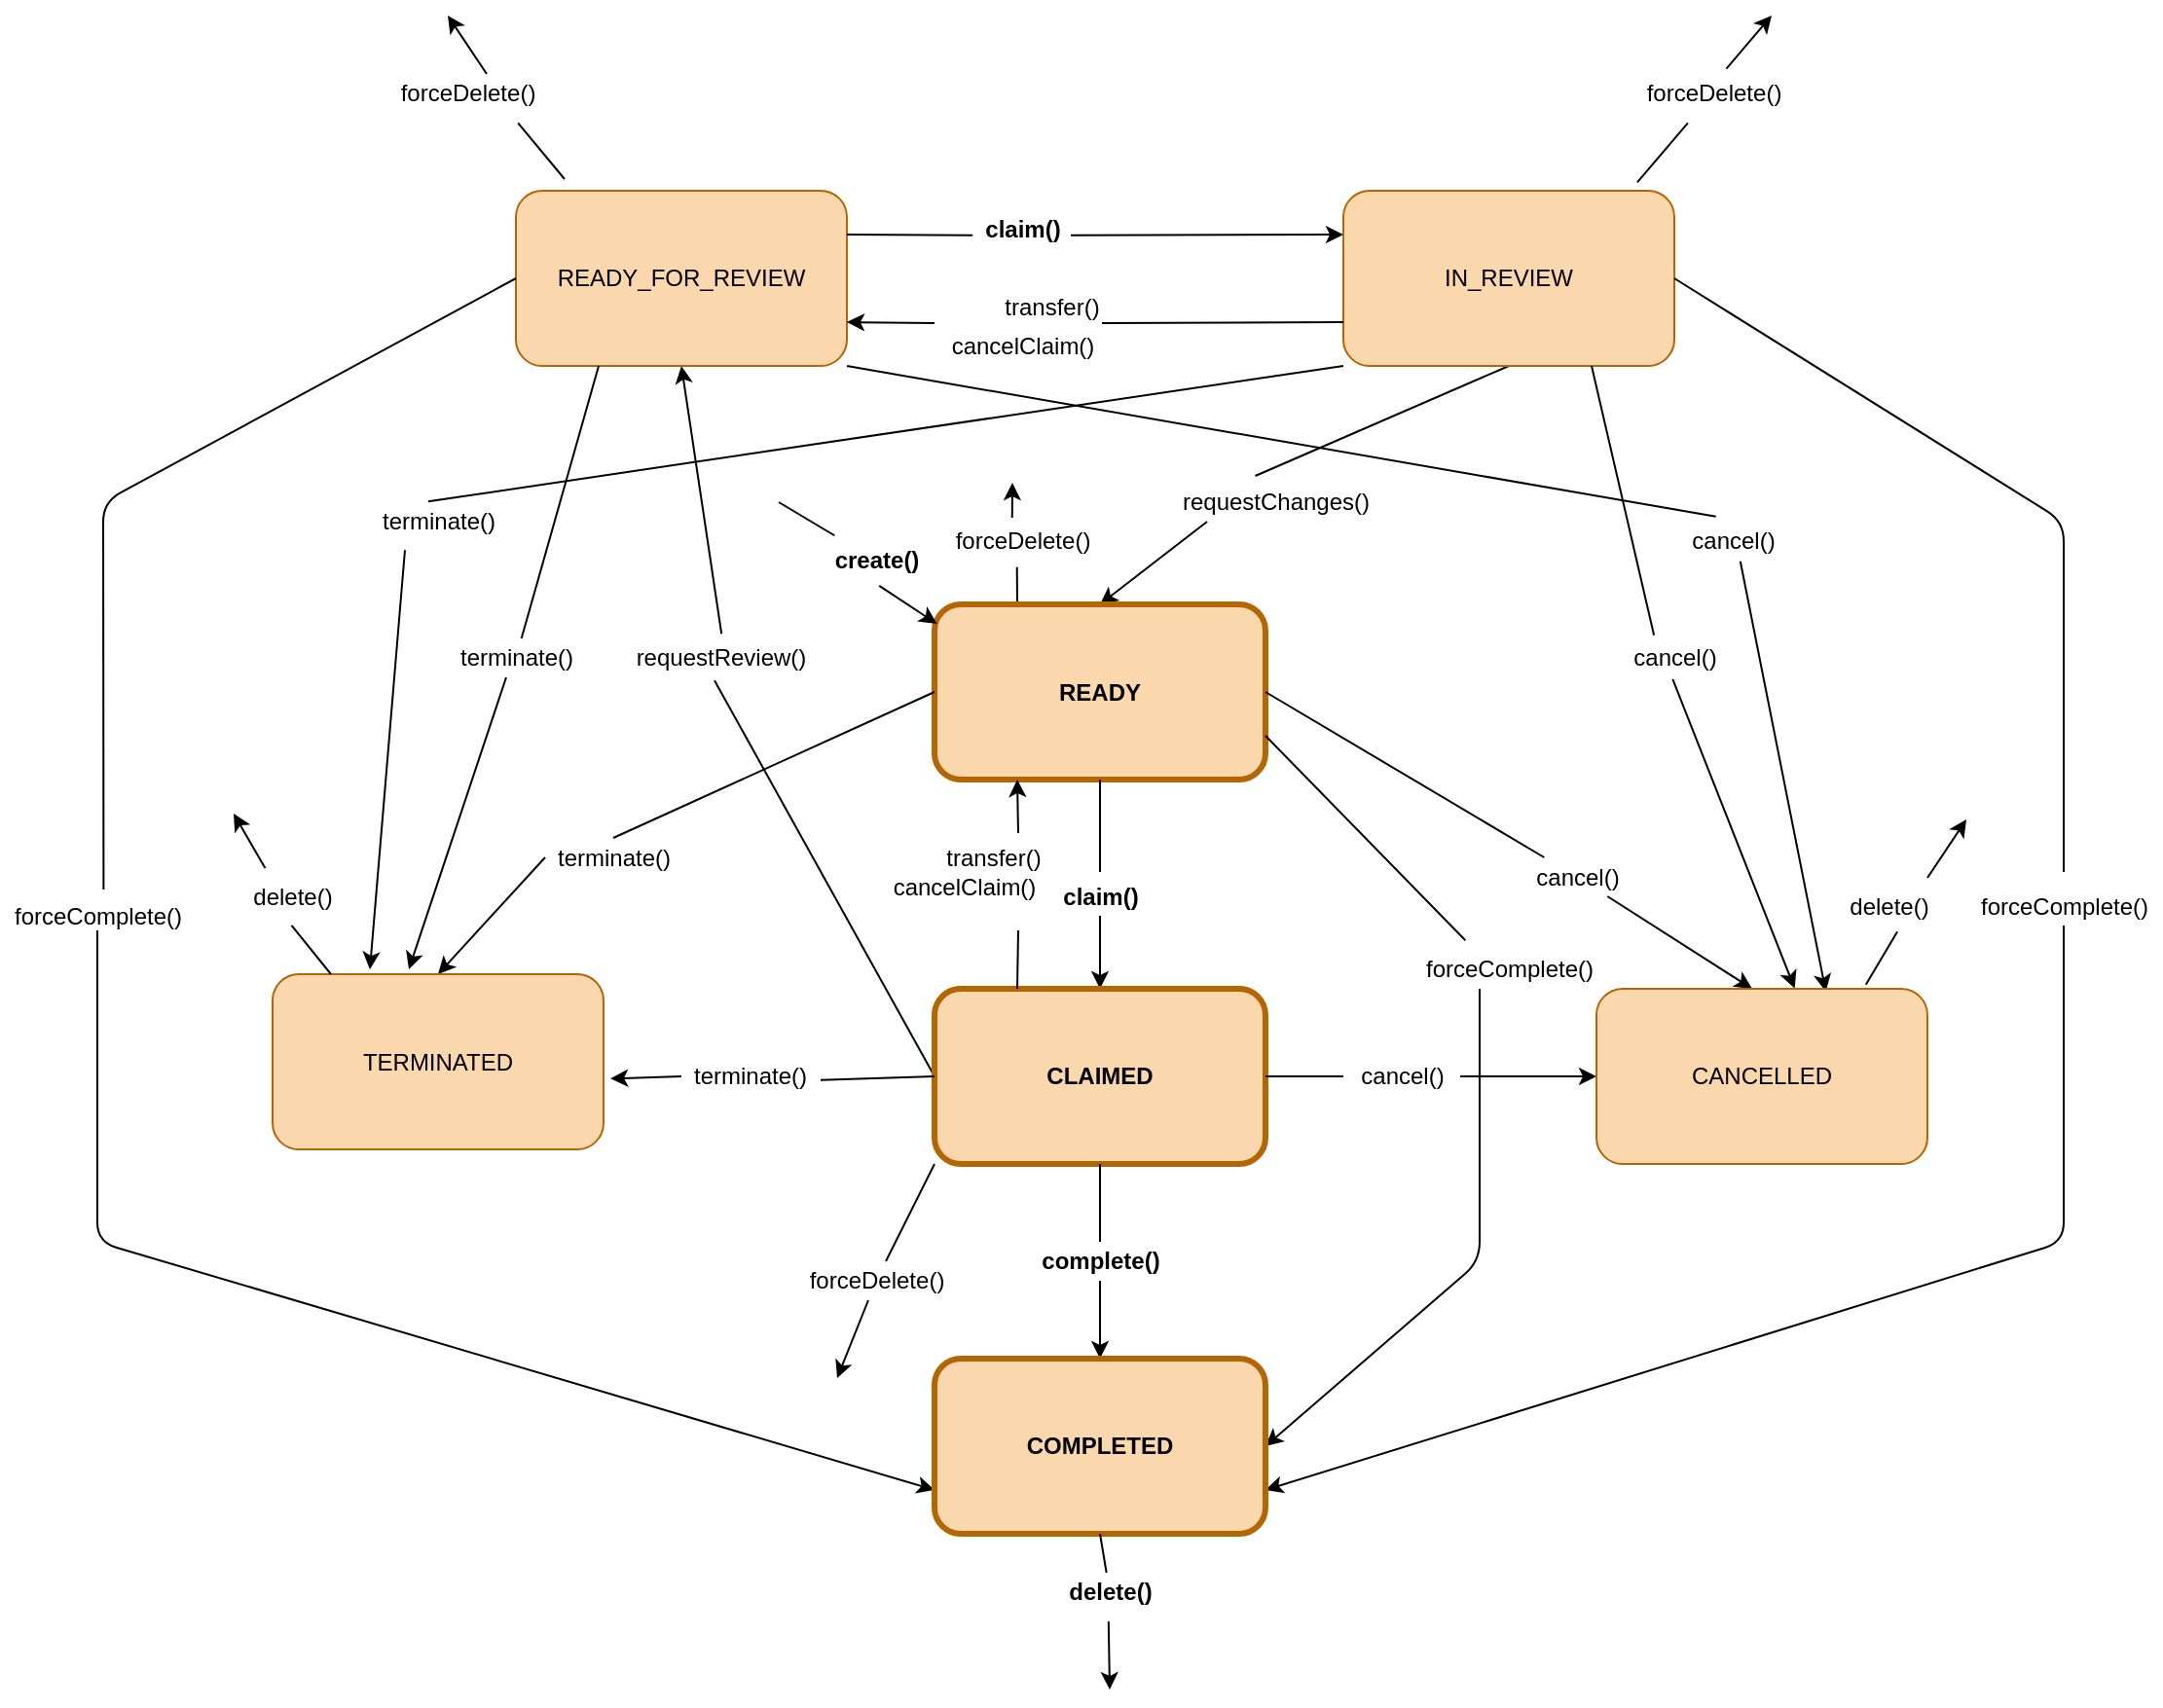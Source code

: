 <mxfile>
    <diagram id="PnNwpbYG1peqZBWpXUGm" name="Page-1">
        <mxGraphModel dx="2314" dy="2202" grid="1" gridSize="10" guides="1" tooltips="1" connect="1" arrows="1" fold="1" page="1" pageScale="1" pageWidth="827" pageHeight="1169" math="0" shadow="0">
            <root>
                <mxCell id="0"/>
                <mxCell id="1" parent="0"/>
                <mxCell id="117" style="edgeStyle=none;html=1;exitX=0.625;exitY=0;exitDx=0;exitDy=0;startArrow=none;startFill=0;endArrow=classic;endFill=1;exitPerimeter=0;" parent="1" source="148" edge="1">
                    <mxGeometry relative="1" as="geometry">
                        <mxPoint x="-150" y="-130" as="targetPoint"/>
                    </mxGeometry>
                </mxCell>
                <mxCell id="155" style="edgeStyle=none;html=1;exitX=1;exitY=0.646;exitDx=0;exitDy=0;entryX=0;entryY=0.25;entryDx=0;entryDy=0;startArrow=none;exitPerimeter=0;" edge="1" parent="1" source="160" target="14">
                    <mxGeometry relative="1" as="geometry"/>
                </mxCell>
                <mxCell id="163" style="edgeStyle=none;html=1;exitX=0.5;exitY=1;exitDx=0;exitDy=0;entryX=0.506;entryY=-0.119;entryDx=0;entryDy=0;entryPerimeter=0;endArrow=none;endFill=0;startArrow=classic;startFill=1;" edge="1" parent="1" source="6" target="31">
                    <mxGeometry relative="1" as="geometry"/>
                </mxCell>
                <mxCell id="175" style="edgeStyle=none;html=1;exitX=0.565;exitY=1.018;exitDx=0;exitDy=0;entryX=0.693;entryY=0.016;entryDx=0;entryDy=0;entryPerimeter=0;startArrow=none;startFill=0;endArrow=classic;endFill=1;exitPerimeter=0;" edge="1" parent="1" source="190" target="17">
                    <mxGeometry relative="1" as="geometry">
                        <Array as="points"/>
                    </mxGeometry>
                </mxCell>
                <mxCell id="196" style="edgeStyle=none;html=1;startArrow=none;startFill=0;endArrow=classic;endFill=1;" edge="1" parent="1">
                    <mxGeometry relative="1" as="geometry">
                        <mxPoint x="-120" y="210" as="sourcePoint"/>
                        <mxPoint x="-170" y="360" as="targetPoint"/>
                    </mxGeometry>
                </mxCell>
                <mxCell id="205" style="edgeStyle=none;html=1;entryX=0;entryY=0.75;entryDx=0;entryDy=0;startArrow=none;startFill=0;endArrow=classic;endFill=1;" edge="1" parent="1" target="15">
                    <mxGeometry relative="1" as="geometry">
                        <mxPoint x="-330" y="340" as="sourcePoint"/>
                        <Array as="points">
                            <mxPoint x="-330" y="340"/>
                            <mxPoint x="-330" y="500"/>
                        </Array>
                    </mxGeometry>
                </mxCell>
                <mxCell id="6" value="READY_FOR_REVIEW" style="rounded=1;whiteSpace=wrap;html=1;fillColor=#fad7ac;strokeColor=#b46504;" parent="1" vertex="1">
                    <mxGeometry x="-115" y="-40" width="170" height="90" as="geometry"/>
                </mxCell>
                <mxCell id="20" style="edgeStyle=none;html=1;exitX=0.5;exitY=1;exitDx=0;exitDy=0;entryX=0.5;entryY=0;entryDx=0;entryDy=0;startArrow=none;" parent="1" source="21" target="13" edge="1">
                    <mxGeometry relative="1" as="geometry"/>
                </mxCell>
                <mxCell id="112" style="edgeStyle=none;html=1;exitX=0.144;exitY=-0.144;exitDx=0;exitDy=0;startArrow=none;startFill=1;endArrow=none;endFill=0;exitPerimeter=0;" parent="1" source="113" edge="1">
                    <mxGeometry relative="1" as="geometry">
                        <mxPoint x="20" y="120" as="targetPoint"/>
                        <mxPoint x="81.55" y="128.72" as="sourcePoint"/>
                    </mxGeometry>
                </mxCell>
                <mxCell id="165" style="edgeStyle=none;html=1;exitX=0.5;exitY=0;exitDx=0;exitDy=0;startArrow=classic;startFill=1;endArrow=none;endFill=0;" edge="1" parent="1" source="12">
                    <mxGeometry relative="1" as="geometry">
                        <mxPoint x="240" y="130" as="targetPoint"/>
                    </mxGeometry>
                </mxCell>
                <mxCell id="168" style="edgeStyle=none;html=1;startArrow=none;startFill=0;endArrow=classic;endFill=1;" edge="1" parent="1" source="182">
                    <mxGeometry relative="1" as="geometry">
                        <mxPoint x="520" y="370" as="targetPoint"/>
                    </mxGeometry>
                </mxCell>
                <mxCell id="169" style="edgeStyle=none;html=1;exitX=0;exitY=0.5;exitDx=0;exitDy=0;entryX=0.5;entryY=0;entryDx=0;entryDy=0;startArrow=none;startFill=0;endArrow=classic;endFill=1;" edge="1" parent="1" source="199" target="16">
                    <mxGeometry relative="1" as="geometry"/>
                </mxCell>
                <mxCell id="172" style="edgeStyle=none;html=1;entryX=1;entryY=0.5;entryDx=0;entryDy=0;startArrow=none;startFill=0;endArrow=classic;endFill=1;" edge="1" parent="1" target="15">
                    <mxGeometry relative="1" as="geometry">
                        <mxPoint x="380" y="370" as="sourcePoint"/>
                        <Array as="points">
                            <mxPoint x="380" y="510"/>
                        </Array>
                    </mxGeometry>
                </mxCell>
                <mxCell id="179" style="edgeStyle=none;html=1;exitX=0.25;exitY=0;exitDx=0;exitDy=0;entryX=0.467;entryY=1.168;entryDx=0;entryDy=0;entryPerimeter=0;startArrow=none;startFill=0;endArrow=none;endFill=0;" edge="1" parent="1" source="12" target="178">
                    <mxGeometry relative="1" as="geometry"/>
                </mxCell>
                <mxCell id="12" value="&lt;b&gt;READY&lt;/b&gt;" style="rounded=1;whiteSpace=wrap;html=1;fillColor=#fad7ac;strokeColor=#b46504;strokeWidth=3;" parent="1" vertex="1">
                    <mxGeometry x="100" y="172.5" width="170" height="90" as="geometry"/>
                </mxCell>
                <mxCell id="45" style="edgeStyle=none;html=1;entryX=0.25;entryY=1;entryDx=0;entryDy=0;startArrow=none;" parent="1" target="12" edge="1">
                    <mxGeometry relative="1" as="geometry">
                        <mxPoint x="143" y="290" as="sourcePoint"/>
                    </mxGeometry>
                </mxCell>
                <mxCell id="120" style="edgeStyle=none;html=1;startArrow=none;startFill=0;endArrow=classic;endFill=1;" parent="1" source="135" edge="1">
                    <mxGeometry relative="1" as="geometry">
                        <mxPoint x="50" y="570" as="targetPoint"/>
                    </mxGeometry>
                </mxCell>
                <mxCell id="162" style="edgeStyle=none;html=1;exitX=0;exitY=0.5;exitDx=0;exitDy=0;entryX=0.47;entryY=1.081;entryDx=0;entryDy=0;entryPerimeter=0;endArrow=none;endFill=0;" edge="1" parent="1" source="13" target="31">
                    <mxGeometry relative="1" as="geometry"/>
                </mxCell>
                <mxCell id="170" style="edgeStyle=none;html=1;exitX=0;exitY=0.5;exitDx=0;exitDy=0;entryX=1.021;entryY=0.596;entryDx=0;entryDy=0;entryPerimeter=0;startArrow=none;startFill=0;endArrow=classic;endFill=1;" edge="1" parent="1" source="201" target="16">
                    <mxGeometry relative="1" as="geometry"/>
                </mxCell>
                <mxCell id="171" style="edgeStyle=none;html=1;exitX=1;exitY=0.5;exitDx=0;exitDy=0;entryX=0;entryY=0.5;entryDx=0;entryDy=0;startArrow=none;startFill=0;endArrow=classic;endFill=1;" edge="1" parent="1" source="184" target="17">
                    <mxGeometry relative="1" as="geometry"/>
                </mxCell>
                <mxCell id="211" style="edgeStyle=none;html=1;exitX=0.5;exitY=1;exitDx=0;exitDy=0;startArrow=none;startFill=0;endArrow=classic;endFill=1;" edge="1" parent="1" source="212" target="15">
                    <mxGeometry relative="1" as="geometry"/>
                </mxCell>
                <mxCell id="13" value="&lt;b&gt;CLAIMED&lt;/b&gt;" style="rounded=1;whiteSpace=wrap;html=1;fillColor=#fad7ac;strokeColor=#b46504;strokeWidth=3;" parent="1" vertex="1">
                    <mxGeometry x="100" y="370" width="170" height="90" as="geometry"/>
                </mxCell>
                <mxCell id="118" style="edgeStyle=none;html=1;startArrow=none;startFill=0;endArrow=classic;endFill=1;exitX=0.584;exitY=-0.134;exitDx=0;exitDy=0;exitPerimeter=0;" parent="1" source="150" edge="1">
                    <mxGeometry relative="1" as="geometry">
                        <mxPoint x="530" y="-130" as="targetPoint"/>
                        <mxPoint x="450" y="-100" as="sourcePoint"/>
                    </mxGeometry>
                </mxCell>
                <mxCell id="156" style="edgeStyle=none;html=1;entryX=1;entryY=0.75;entryDx=0;entryDy=0;startArrow=none;" edge="1" parent="1" target="6">
                    <mxGeometry relative="1" as="geometry">
                        <mxPoint x="100" y="28" as="sourcePoint"/>
                    </mxGeometry>
                </mxCell>
                <mxCell id="166" style="edgeStyle=none;html=1;exitX=0.5;exitY=1;exitDx=0;exitDy=0;entryX=0.407;entryY=-0.174;entryDx=0;entryDy=0;entryPerimeter=0;startArrow=none;startFill=0;endArrow=none;endFill=0;" edge="1" parent="1" source="14" target="40">
                    <mxGeometry relative="1" as="geometry"/>
                </mxCell>
                <mxCell id="174" style="edgeStyle=none;html=1;startArrow=none;startFill=0;endArrow=classic;endFill=1;exitX=0.486;exitY=1.048;exitDx=0;exitDy=0;exitPerimeter=0;entryX=0.599;entryY=-0.002;entryDx=0;entryDy=0;entryPerimeter=0;" edge="1" parent="1" source="186" target="17">
                    <mxGeometry relative="1" as="geometry">
                        <mxPoint x="470" y="200" as="sourcePoint"/>
                        <mxPoint x="530" y="360" as="targetPoint"/>
                        <Array as="points"/>
                    </mxGeometry>
                </mxCell>
                <mxCell id="176" style="edgeStyle=none;html=1;exitX=0.257;exitY=1.231;exitDx=0;exitDy=0;startArrow=none;startFill=0;endArrow=classic;endFill=1;exitPerimeter=0;" edge="1" parent="1" source="193">
                    <mxGeometry relative="1" as="geometry">
                        <mxPoint x="-190" y="360" as="targetPoint"/>
                        <Array as="points"/>
                    </mxGeometry>
                </mxCell>
                <mxCell id="204" style="edgeStyle=none;html=1;entryX=1;entryY=0.75;entryDx=0;entryDy=0;startArrow=none;startFill=0;endArrow=classic;endFill=1;" edge="1" parent="1" source="206" target="15">
                    <mxGeometry relative="1" as="geometry">
                        <mxPoint x="690" y="340" as="sourcePoint"/>
                        <Array as="points">
                            <mxPoint x="680" y="500"/>
                        </Array>
                    </mxGeometry>
                </mxCell>
                <mxCell id="14" value="IN_REVIEW" style="rounded=1;whiteSpace=wrap;html=1;fillColor=#fad7ac;strokeColor=#b46504;" parent="1" vertex="1">
                    <mxGeometry x="310" y="-40" width="170" height="90" as="geometry"/>
                </mxCell>
                <mxCell id="121" style="edgeStyle=none;html=1;startArrow=none;startFill=0;endArrow=classic;endFill=1;exitX=0.49;exitY=1.253;exitDx=0;exitDy=0;exitPerimeter=0;" parent="1" source="132" edge="1">
                    <mxGeometry relative="1" as="geometry">
                        <mxPoint x="190" y="730" as="targetPoint"/>
                        <mxPoint x="190" y="710" as="sourcePoint"/>
                    </mxGeometry>
                </mxCell>
                <mxCell id="15" value="&lt;b&gt;COMPLETED&lt;/b&gt;" style="rounded=1;whiteSpace=wrap;html=1;fillColor=#fad7ac;strokeColor=#b46504;strokeWidth=3;" parent="1" vertex="1">
                    <mxGeometry x="100" y="560" width="170" height="90" as="geometry"/>
                </mxCell>
                <mxCell id="124" style="edgeStyle=none;html=1;startArrow=none;startFill=0;endArrow=classic;endFill=1;exitX=0.27;exitY=-0.224;exitDx=0;exitDy=0;exitPerimeter=0;" parent="1" edge="1" source="145">
                    <mxGeometry relative="1" as="geometry">
                        <mxPoint x="-260" y="280" as="targetPoint"/>
                        <mxPoint x="-210" y="312.5" as="sourcePoint"/>
                    </mxGeometry>
                </mxCell>
                <mxCell id="16" value="TERMINATED" style="rounded=1;whiteSpace=wrap;html=1;fillColor=#fad7ac;strokeColor=#b46504;" parent="1" vertex="1">
                    <mxGeometry x="-240" y="362.5" width="170" height="90" as="geometry"/>
                </mxCell>
                <mxCell id="123" style="edgeStyle=none;html=1;startArrow=none;startFill=0;endArrow=classic;endFill=1;" parent="1" edge="1">
                    <mxGeometry relative="1" as="geometry">
                        <mxPoint x="630" y="283" as="targetPoint"/>
                        <mxPoint x="610" y="313" as="sourcePoint"/>
                    </mxGeometry>
                </mxCell>
                <mxCell id="17" value="CANCELLED" style="rounded=1;whiteSpace=wrap;html=1;fillColor=#fad7ac;strokeColor=#b46504;" parent="1" vertex="1">
                    <mxGeometry x="440" y="370" width="170" height="90" as="geometry"/>
                </mxCell>
                <mxCell id="46" value="cancelClaim()" style="text;html=1;align=center;verticalAlign=middle;resizable=0;points=[];autosize=1;strokeColor=none;fillColor=none;" parent="1" vertex="1">
                    <mxGeometry x="70" y="307.5" width="90" height="20" as="geometry"/>
                </mxCell>
                <mxCell id="40" value="requestChanges()" style="text;html=1;align=center;verticalAlign=middle;resizable=0;points=[];autosize=1;strokeColor=none;fillColor=none;" parent="1" vertex="1">
                    <mxGeometry x="220" y="110" width="110" height="20" as="geometry"/>
                </mxCell>
                <mxCell id="31" value="requestReview()" style="text;html=1;align=center;verticalAlign=middle;resizable=0;points=[];autosize=1;strokeColor=none;fillColor=none;" parent="1" vertex="1">
                    <mxGeometry x="-60" y="190" width="100" height="20" as="geometry"/>
                </mxCell>
                <mxCell id="53" value="transfer()" style="text;html=1;align=center;verticalAlign=middle;resizable=0;points=[];autosize=1;strokeColor=none;fillColor=none;" parent="1" vertex="1">
                    <mxGeometry x="100" y="292.5" width="60" height="20" as="geometry"/>
                </mxCell>
                <mxCell id="89" value="" style="edgeStyle=none;html=1;exitX=0.25;exitY=0;exitDx=0;exitDy=0;endArrow=none;" parent="1" source="13" edge="1">
                    <mxGeometry relative="1" as="geometry">
                        <mxPoint x="142.5" y="370" as="sourcePoint"/>
                        <mxPoint x="143" y="340" as="targetPoint"/>
                    </mxGeometry>
                </mxCell>
                <mxCell id="21" value="claim()" style="text;html=1;align=center;verticalAlign=middle;resizable=0;points=[];autosize=1;strokeColor=none;fillColor=none;fontStyle=1" parent="1" vertex="1">
                    <mxGeometry x="160" y="312.5" width="50" height="20" as="geometry"/>
                </mxCell>
                <mxCell id="90" value="" style="edgeStyle=none;html=1;exitX=0.5;exitY=1;exitDx=0;exitDy=0;endArrow=none;" parent="1" source="12" edge="1">
                    <mxGeometry relative="1" as="geometry">
                        <mxPoint x="185" y="262.5" as="sourcePoint"/>
                        <mxPoint x="185" y="310" as="targetPoint"/>
                    </mxGeometry>
                </mxCell>
                <mxCell id="113" value="create()" style="text;html=1;align=center;verticalAlign=middle;resizable=0;points=[];autosize=1;strokeColor=none;fillColor=none;fontStyle=1" parent="1" vertex="1">
                    <mxGeometry x="40" y="140" width="60" height="20" as="geometry"/>
                </mxCell>
                <mxCell id="114" value="" style="edgeStyle=none;html=1;exitX=0.25;exitY=0;exitDx=0;exitDy=0;startArrow=classic;startFill=1;endArrow=none;endFill=0;entryX=0.527;entryY=1.146;entryDx=0;entryDy=0;entryPerimeter=0;" parent="1" edge="1" target="113">
                    <mxGeometry relative="1" as="geometry">
                        <mxPoint x="90" y="150" as="targetPoint"/>
                        <mxPoint x="101.25" y="182.5" as="sourcePoint"/>
                    </mxGeometry>
                </mxCell>
                <mxCell id="132" value="delete()" style="text;html=1;align=center;verticalAlign=middle;resizable=0;points=[];autosize=1;strokeColor=none;fillColor=none;fontStyle=1" parent="1" vertex="1">
                    <mxGeometry x="160" y="670" width="60" height="20" as="geometry"/>
                </mxCell>
                <mxCell id="133" value="" style="edgeStyle=none;html=1;exitX=0.5;exitY=1;exitDx=0;exitDy=0;startArrow=none;startFill=0;endArrow=none;endFill=1;" parent="1" source="15" target="132" edge="1">
                    <mxGeometry relative="1" as="geometry">
                        <mxPoint x="190.158" y="710" as="targetPoint"/>
                        <mxPoint x="190" y="650" as="sourcePoint"/>
                    </mxGeometry>
                </mxCell>
                <mxCell id="135" value="forceDelete()" style="text;html=1;align=center;verticalAlign=middle;resizable=0;points=[];autosize=1;strokeColor=none;fillColor=none;" parent="1" vertex="1">
                    <mxGeometry x="30" y="510" width="80" height="20" as="geometry"/>
                </mxCell>
                <mxCell id="136" value="" style="edgeStyle=none;html=1;exitX=0;exitY=1;exitDx=0;exitDy=0;startArrow=none;startFill=0;endArrow=none;endFill=1;" parent="1" source="13" target="135" edge="1">
                    <mxGeometry relative="1" as="geometry">
                        <mxPoint x="40" y="580" as="targetPoint"/>
                        <mxPoint x="100" y="460" as="sourcePoint"/>
                    </mxGeometry>
                </mxCell>
                <mxCell id="140" value="" style="edgeStyle=none;html=1;exitX=0.814;exitY=-0.024;exitDx=0;exitDy=0;startArrow=none;startFill=0;endArrow=none;endFill=1;entryX=0.576;entryY=1.156;entryDx=0;entryDy=0;entryPerimeter=0;exitPerimeter=0;" parent="1" source="17" target="142" edge="1">
                    <mxGeometry relative="1" as="geometry">
                        <mxPoint x="595" y="347.5" as="targetPoint"/>
                        <mxPoint x="590" y="370" as="sourcePoint"/>
                    </mxGeometry>
                </mxCell>
                <mxCell id="142" value="delete()" style="text;html=1;align=center;verticalAlign=middle;resizable=0;points=[];autosize=1;strokeColor=none;fillColor=none;" parent="1" vertex="1">
                    <mxGeometry x="560" y="317.5" width="60" height="20" as="geometry"/>
                </mxCell>
                <mxCell id="145" value="delete()" style="text;html=1;align=center;verticalAlign=middle;resizable=0;points=[];autosize=1;strokeColor=none;fillColor=none;" parent="1" vertex="1">
                    <mxGeometry x="-260" y="312.5" width="60" height="20" as="geometry"/>
                </mxCell>
                <mxCell id="146" value="" style="edgeStyle=none;html=1;exitX=0.5;exitY=0;exitDx=0;exitDy=0;startArrow=none;startFill=0;endArrow=none;endFill=1;entryX=0.496;entryY=1.244;entryDx=0;entryDy=0;entryPerimeter=0;" parent="1" target="145" edge="1">
                    <mxGeometry relative="1" as="geometry">
                        <mxPoint x="-210" y="353.08" as="targetPoint"/>
                        <mxPoint x="-210" y="362.5" as="sourcePoint"/>
                    </mxGeometry>
                </mxCell>
                <mxCell id="148" value="forceDelete()" style="text;html=1;align=center;verticalAlign=middle;resizable=0;points=[];autosize=1;strokeColor=none;fillColor=none;" parent="1" vertex="1">
                    <mxGeometry x="-180" y="-100" width="80" height="20" as="geometry"/>
                </mxCell>
                <mxCell id="149" value="" style="edgeStyle=none;html=1;startArrow=none;startFill=0;endArrow=none;endFill=1;entryX=0.826;entryY=1.257;entryDx=0;entryDy=0;entryPerimeter=0;" parent="1" target="148" edge="1">
                    <mxGeometry relative="1" as="geometry">
                        <mxPoint x="-110" y="-340" as="targetPoint"/>
                        <mxPoint x="-90" y="-46" as="sourcePoint"/>
                    </mxGeometry>
                </mxCell>
                <mxCell id="150" value="forceDelete()" style="text;html=1;align=center;verticalAlign=middle;resizable=0;points=[];autosize=1;strokeColor=none;fillColor=none;" parent="1" vertex="1">
                    <mxGeometry x="460" y="-100" width="80" height="20" as="geometry"/>
                </mxCell>
                <mxCell id="151" value="" style="edgeStyle=none;html=1;exitX=0.888;exitY=-0.048;exitDx=0;exitDy=0;startArrow=none;startFill=0;endArrow=none;endFill=1;exitPerimeter=0;entryX=0.337;entryY=1.257;entryDx=0;entryDy=0;entryPerimeter=0;" parent="1" source="14" target="150" edge="1">
                    <mxGeometry relative="1" as="geometry">
                        <mxPoint x="500" y="-70" as="targetPoint"/>
                        <mxPoint x="415" y="50" as="sourcePoint"/>
                    </mxGeometry>
                </mxCell>
                <mxCell id="157" value="cancelClaim()" style="text;html=1;align=center;verticalAlign=middle;resizable=0;points=[];autosize=1;strokeColor=none;fillColor=none;" vertex="1" parent="1">
                    <mxGeometry x="100" y="30" width="90" height="20" as="geometry"/>
                </mxCell>
                <mxCell id="158" value="transfer()" style="text;html=1;align=center;verticalAlign=middle;resizable=0;points=[];autosize=1;strokeColor=none;fillColor=none;" vertex="1" parent="1">
                    <mxGeometry x="130" y="10" width="60" height="20" as="geometry"/>
                </mxCell>
                <mxCell id="159" value="" style="edgeStyle=none;html=1;exitX=0;exitY=0.75;exitDx=0;exitDy=0;endArrow=none;" edge="1" parent="1" source="14">
                    <mxGeometry relative="1" as="geometry">
                        <mxPoint x="245" y="27.5" as="sourcePoint"/>
                        <mxPoint x="186" y="28" as="targetPoint"/>
                    </mxGeometry>
                </mxCell>
                <mxCell id="160" value="claim()" style="text;html=1;align=center;verticalAlign=middle;resizable=0;points=[];autosize=1;strokeColor=none;fillColor=none;fontStyle=1" vertex="1" parent="1">
                    <mxGeometry x="120" y="-30" width="50" height="20" as="geometry"/>
                </mxCell>
                <mxCell id="161" value="" style="edgeStyle=none;html=1;exitX=1;exitY=0.25;exitDx=0;exitDy=0;entryX=-0.008;entryY=0.646;entryDx=0;entryDy=0;endArrow=none;entryPerimeter=0;" edge="1" parent="1" source="6" target="160">
                    <mxGeometry relative="1" as="geometry">
                        <mxPoint x="30" y="-17.5" as="sourcePoint"/>
                        <mxPoint x="245" y="-17.5" as="targetPoint"/>
                    </mxGeometry>
                </mxCell>
                <mxCell id="181" value="" style="edgeStyle=none;html=1;startArrow=none;startFill=0;endArrow=classic;endFill=1;exitX=0.436;exitY=-0.1;exitDx=0;exitDy=0;exitPerimeter=0;" edge="1" parent="1" source="178">
                    <mxGeometry relative="1" as="geometry">
                        <mxPoint x="140" y="110" as="targetPoint"/>
                    </mxGeometry>
                </mxCell>
                <mxCell id="178" value="forceDelete()" style="text;html=1;align=center;verticalAlign=middle;resizable=0;points=[];autosize=1;strokeColor=none;fillColor=none;" vertex="1" parent="1">
                    <mxGeometry x="105" y="130" width="80" height="20" as="geometry"/>
                </mxCell>
                <mxCell id="182" value="cancel()" style="text;html=1;align=center;verticalAlign=middle;resizable=0;points=[];autosize=1;strokeColor=none;fillColor=none;" vertex="1" parent="1">
                    <mxGeometry x="400" y="302.5" width="60" height="20" as="geometry"/>
                </mxCell>
                <mxCell id="183" value="" style="edgeStyle=none;html=1;exitX=1;exitY=0.5;exitDx=0;exitDy=0;startArrow=none;startFill=0;endArrow=none;endFill=1;" edge="1" parent="1" source="12" target="182">
                    <mxGeometry relative="1" as="geometry">
                        <mxPoint x="520" y="370" as="targetPoint"/>
                        <mxPoint x="270" y="217.5" as="sourcePoint"/>
                    </mxGeometry>
                </mxCell>
                <mxCell id="184" value="cancel()" style="text;html=1;align=center;verticalAlign=middle;resizable=0;points=[];autosize=1;strokeColor=none;fillColor=none;" vertex="1" parent="1">
                    <mxGeometry x="310" y="405" width="60" height="20" as="geometry"/>
                </mxCell>
                <mxCell id="185" value="" style="edgeStyle=none;html=1;exitX=1;exitY=0.5;exitDx=0;exitDy=0;entryX=0;entryY=0.5;entryDx=0;entryDy=0;startArrow=none;startFill=0;endArrow=none;endFill=1;" edge="1" parent="1" source="13" target="184">
                    <mxGeometry relative="1" as="geometry">
                        <mxPoint x="270" y="415" as="sourcePoint"/>
                        <mxPoint x="440" y="415" as="targetPoint"/>
                    </mxGeometry>
                </mxCell>
                <mxCell id="186" value="cancel()" style="text;html=1;align=center;verticalAlign=middle;resizable=0;points=[];autosize=1;strokeColor=none;fillColor=none;" vertex="1" parent="1">
                    <mxGeometry x="450" y="190" width="60" height="20" as="geometry"/>
                </mxCell>
                <mxCell id="187" value="" style="edgeStyle=none;html=1;exitX=0.75;exitY=1;exitDx=0;exitDy=0;entryX=0.326;entryY=-0.082;entryDx=0;entryDy=0;entryPerimeter=0;startArrow=none;startFill=0;endArrow=none;endFill=1;" edge="1" parent="1" source="14" target="186">
                    <mxGeometry relative="1" as="geometry">
                        <mxPoint x="437.5" y="50" as="sourcePoint"/>
                        <mxPoint x="551.69" y="366.94" as="targetPoint"/>
                        <Array as="points"/>
                    </mxGeometry>
                </mxCell>
                <mxCell id="190" value="cancel()" style="text;html=1;align=center;verticalAlign=middle;resizable=0;points=[];autosize=1;strokeColor=none;fillColor=none;" vertex="1" parent="1">
                    <mxGeometry x="480" y="130" width="60" height="20" as="geometry"/>
                </mxCell>
                <mxCell id="191" value="" style="edgeStyle=none;html=1;exitX=1;exitY=1;exitDx=0;exitDy=0;entryX=0.356;entryY=-0.131;entryDx=0;entryDy=0;entryPerimeter=0;startArrow=none;startFill=0;endArrow=none;endFill=1;" edge="1" parent="1" source="6" target="190">
                    <mxGeometry relative="1" as="geometry">
                        <mxPoint x="55.0" y="50.0" as="sourcePoint"/>
                        <mxPoint x="539.62" y="369.28" as="targetPoint"/>
                        <Array as="points"/>
                    </mxGeometry>
                </mxCell>
                <mxCell id="193" value="terminate()" style="text;html=1;align=center;verticalAlign=middle;resizable=0;points=[];autosize=1;strokeColor=none;fillColor=none;" vertex="1" parent="1">
                    <mxGeometry x="-190" y="120" width="70" height="20" as="geometry"/>
                </mxCell>
                <mxCell id="194" value="" style="edgeStyle=none;html=1;exitX=0;exitY=1;exitDx=0;exitDy=0;entryX=0.428;entryY=-0.018;entryDx=0;entryDy=0;entryPerimeter=0;startArrow=none;startFill=0;endArrow=none;endFill=1;" edge="1" parent="1" source="14" target="193">
                    <mxGeometry relative="1" as="geometry">
                        <mxPoint x="310" y="50.0" as="sourcePoint"/>
                        <mxPoint x="-167.24" y="360.88" as="targetPoint"/>
                        <Array as="points"/>
                    </mxGeometry>
                </mxCell>
                <mxCell id="197" value="terminate()" style="text;html=1;align=center;verticalAlign=middle;resizable=0;points=[];autosize=1;strokeColor=none;fillColor=none;" vertex="1" parent="1">
                    <mxGeometry x="-150" y="190" width="70" height="20" as="geometry"/>
                </mxCell>
                <mxCell id="198" value="" style="edgeStyle=none;html=1;exitX=0.25;exitY=1;exitDx=0;exitDy=0;startArrow=none;startFill=0;endArrow=none;endFill=1;" edge="1" parent="1" source="6" target="197">
                    <mxGeometry relative="1" as="geometry">
                        <mxPoint x="-72.5" y="50.0" as="sourcePoint"/>
                        <mxPoint x="-170" y="360" as="targetPoint"/>
                    </mxGeometry>
                </mxCell>
                <mxCell id="199" value="terminate()" style="text;html=1;align=center;verticalAlign=middle;resizable=0;points=[];autosize=1;strokeColor=none;fillColor=none;" vertex="1" parent="1">
                    <mxGeometry x="-100" y="292.5" width="70" height="20" as="geometry"/>
                </mxCell>
                <mxCell id="200" value="" style="edgeStyle=none;html=1;exitX=0;exitY=0.5;exitDx=0;exitDy=0;entryX=0.5;entryY=0;entryDx=0;entryDy=0;startArrow=none;startFill=0;endArrow=none;endFill=1;" edge="1" parent="1" source="12" target="199">
                    <mxGeometry relative="1" as="geometry">
                        <mxPoint x="100" y="217.5" as="sourcePoint"/>
                        <mxPoint x="-155" y="362.5" as="targetPoint"/>
                    </mxGeometry>
                </mxCell>
                <mxCell id="201" value="terminate()" style="text;html=1;align=center;verticalAlign=middle;resizable=0;points=[];autosize=1;strokeColor=none;fillColor=none;" vertex="1" parent="1">
                    <mxGeometry x="-30" y="405" width="70" height="20" as="geometry"/>
                </mxCell>
                <mxCell id="202" value="" style="edgeStyle=none;html=1;exitX=0;exitY=0.5;exitDx=0;exitDy=0;entryX=1.021;entryY=0.596;entryDx=0;entryDy=0;entryPerimeter=0;startArrow=none;startFill=0;endArrow=none;endFill=1;" edge="1" parent="1" source="13" target="201">
                    <mxGeometry relative="1" as="geometry">
                        <mxPoint x="100" y="415" as="sourcePoint"/>
                        <mxPoint x="-66.43" y="416.14" as="targetPoint"/>
                    </mxGeometry>
                </mxCell>
                <mxCell id="206" value="forceComplete()" style="text;html=1;align=center;verticalAlign=middle;resizable=0;points=[];autosize=1;strokeColor=none;fillColor=none;" vertex="1" parent="1">
                    <mxGeometry x="630" y="317.5" width="100" height="20" as="geometry"/>
                </mxCell>
                <mxCell id="208" value="" style="edgeStyle=none;html=1;exitX=1;exitY=0.5;exitDx=0;exitDy=0;startArrow=none;startFill=0;endArrow=none;endFill=1;" edge="1" parent="1" source="14">
                    <mxGeometry relative="1" as="geometry">
                        <mxPoint x="480" y="5" as="sourcePoint"/>
                        <mxPoint x="680" y="310" as="targetPoint"/>
                        <Array as="points">
                            <mxPoint x="680" y="130"/>
                        </Array>
                    </mxGeometry>
                </mxCell>
                <mxCell id="209" value="forceComplete()" style="text;html=1;align=center;verticalAlign=middle;resizable=0;points=[];autosize=1;strokeColor=none;fillColor=none;" vertex="1" parent="1">
                    <mxGeometry x="-380" y="322.5" width="100" height="20" as="geometry"/>
                </mxCell>
                <mxCell id="210" value="" style="edgeStyle=none;html=1;exitX=0;exitY=0.5;exitDx=0;exitDy=0;entryX=0.532;entryY=-0.172;entryDx=0;entryDy=0;startArrow=none;startFill=0;endArrow=none;endFill=1;entryPerimeter=0;" edge="1" parent="1" source="6" target="209">
                    <mxGeometry relative="1" as="geometry">
                        <mxPoint x="-115" y="5" as="sourcePoint"/>
                        <mxPoint x="105" y="627.5" as="targetPoint"/>
                        <Array as="points">
                            <mxPoint x="-327" y="120"/>
                        </Array>
                    </mxGeometry>
                </mxCell>
                <mxCell id="212" value="complete()" style="text;html=1;align=center;verticalAlign=middle;resizable=0;points=[];autosize=1;strokeColor=none;fillColor=none;fontStyle=1" vertex="1" parent="1">
                    <mxGeometry x="145" y="500" width="80" height="20" as="geometry"/>
                </mxCell>
                <mxCell id="213" value="" style="edgeStyle=none;html=1;exitX=0.5;exitY=1;exitDx=0;exitDy=0;startArrow=none;startFill=0;endArrow=none;endFill=1;" edge="1" parent="1" source="13" target="212">
                    <mxGeometry relative="1" as="geometry">
                        <mxPoint x="185" y="460" as="sourcePoint"/>
                        <mxPoint x="185" y="560" as="targetPoint"/>
                    </mxGeometry>
                </mxCell>
                <mxCell id="214" value="forceComplete()" style="text;html=1;align=center;verticalAlign=middle;resizable=0;points=[];autosize=1;strokeColor=none;fillColor=none;" vertex="1" parent="1">
                    <mxGeometry x="345" y="350" width="100" height="20" as="geometry"/>
                </mxCell>
                <mxCell id="216" value="" style="edgeStyle=none;html=1;exitX=1;exitY=0.75;exitDx=0;exitDy=0;startArrow=none;startFill=0;endArrow=none;endFill=1;entryX=0.277;entryY=-0.245;entryDx=0;entryDy=0;entryPerimeter=0;" edge="1" parent="1" source="12" target="214">
                    <mxGeometry relative="1" as="geometry">
                        <mxPoint x="270" y="240" as="sourcePoint"/>
                        <mxPoint x="370" y="340" as="targetPoint"/>
                        <Array as="points"/>
                    </mxGeometry>
                </mxCell>
            </root>
        </mxGraphModel>
    </diagram>
</mxfile>